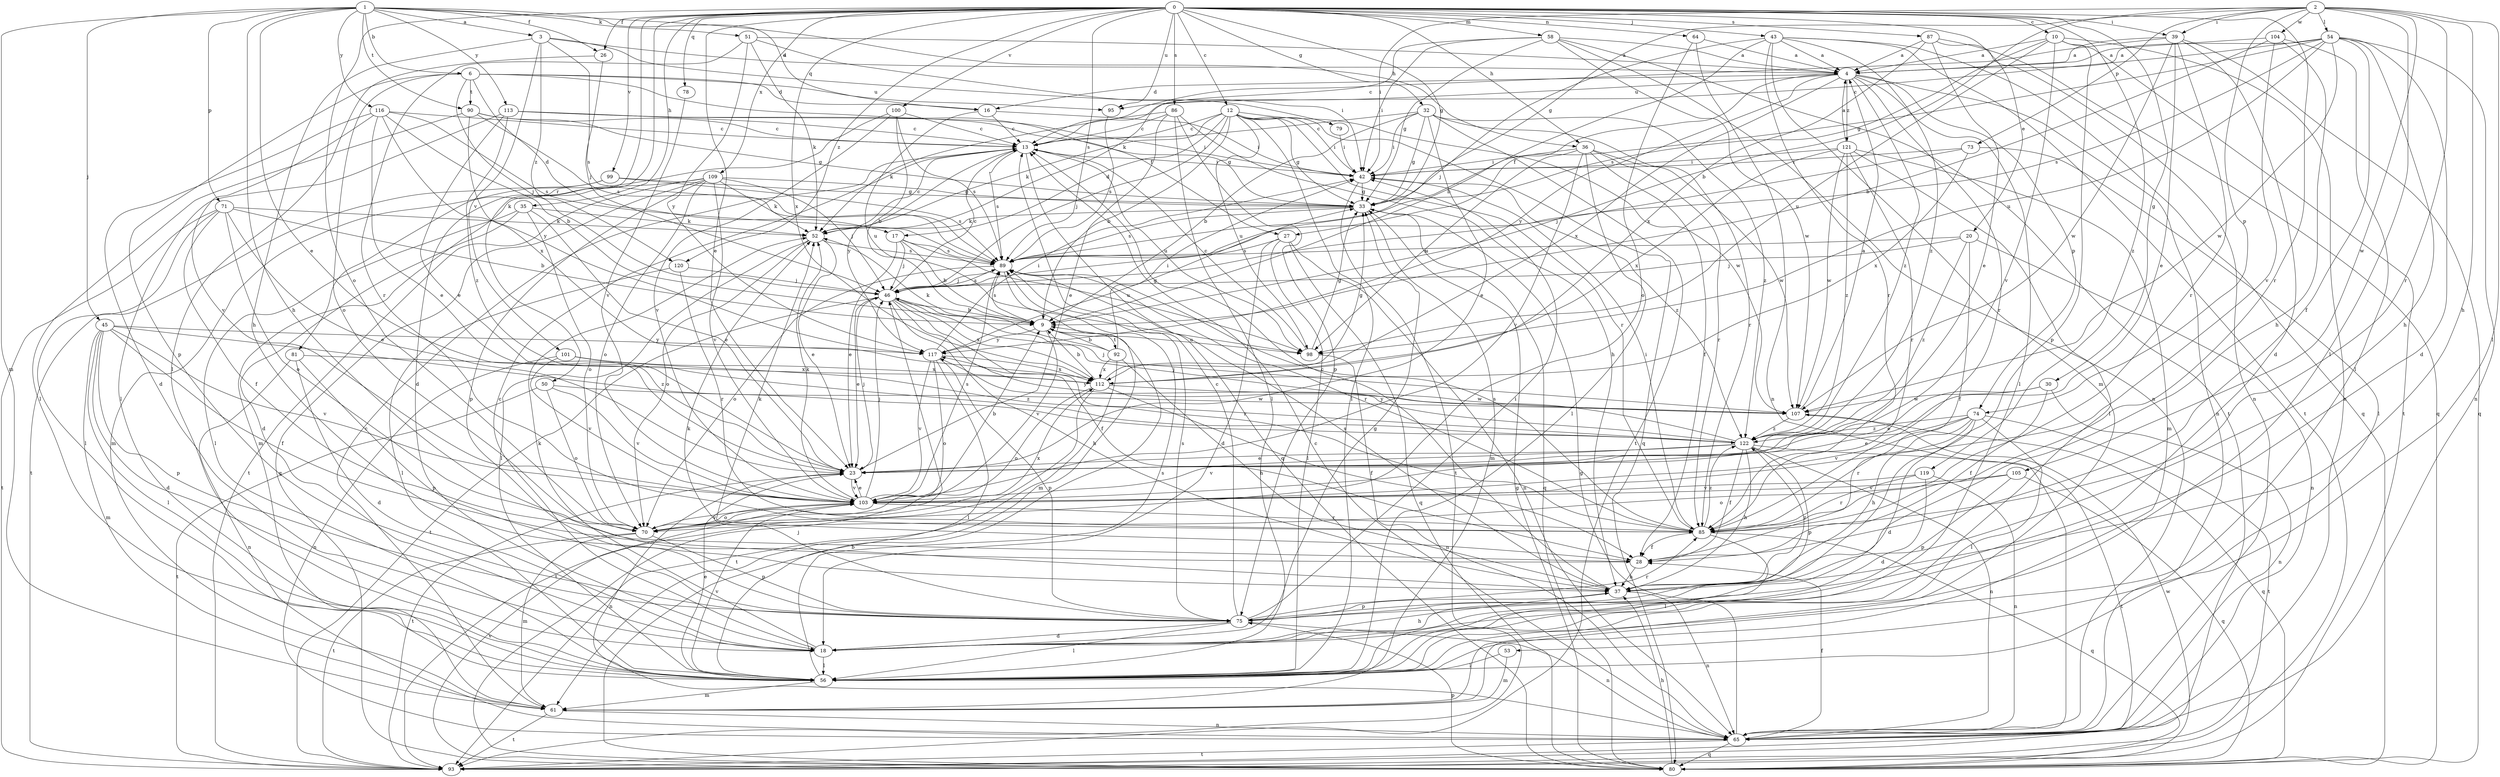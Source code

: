 strict digraph  {
0;
1;
2;
3;
4;
6;
9;
10;
12;
13;
16;
17;
18;
20;
23;
26;
27;
28;
30;
32;
33;
35;
36;
37;
39;
42;
43;
45;
46;
50;
51;
52;
53;
54;
56;
58;
61;
64;
65;
70;
71;
73;
74;
75;
78;
79;
80;
81;
85;
86;
87;
89;
90;
92;
93;
95;
98;
99;
100;
101;
103;
104;
105;
107;
109;
112;
113;
116;
117;
119;
120;
121;
122;
0 -> 10  [label=c];
0 -> 12  [label=c];
0 -> 20  [label=e];
0 -> 23  [label=e];
0 -> 26  [label=f];
0 -> 30  [label=g];
0 -> 32  [label=g];
0 -> 33  [label=g];
0 -> 35  [label=h];
0 -> 36  [label=h];
0 -> 39  [label=i];
0 -> 43  [label=j];
0 -> 50  [label=k];
0 -> 58  [label=m];
0 -> 64  [label=n];
0 -> 70  [label=o];
0 -> 78  [label=q];
0 -> 81  [label=r];
0 -> 85  [label=r];
0 -> 86  [label=s];
0 -> 87  [label=s];
0 -> 89  [label=s];
0 -> 95  [label=u];
0 -> 99  [label=v];
0 -> 100  [label=v];
0 -> 109  [label=x];
0 -> 112  [label=x];
0 -> 119  [label=z];
0 -> 120  [label=z];
1 -> 3  [label=a];
1 -> 6  [label=b];
1 -> 16  [label=d];
1 -> 23  [label=e];
1 -> 26  [label=f];
1 -> 36  [label=h];
1 -> 37  [label=h];
1 -> 45  [label=j];
1 -> 51  [label=k];
1 -> 61  [label=m];
1 -> 71  [label=p];
1 -> 90  [label=t];
1 -> 113  [label=y];
1 -> 116  [label=y];
2 -> 9  [label=b];
2 -> 33  [label=g];
2 -> 37  [label=h];
2 -> 39  [label=i];
2 -> 42  [label=i];
2 -> 53  [label=l];
2 -> 54  [label=l];
2 -> 56  [label=l];
2 -> 73  [label=p];
2 -> 74  [label=p];
2 -> 85  [label=r];
2 -> 104  [label=w];
2 -> 105  [label=w];
3 -> 4  [label=a];
3 -> 37  [label=h];
3 -> 79  [label=q];
3 -> 89  [label=s];
3 -> 101  [label=v];
3 -> 120  [label=z];
4 -> 16  [label=d];
4 -> 27  [label=f];
4 -> 56  [label=l];
4 -> 65  [label=n];
4 -> 74  [label=p];
4 -> 85  [label=r];
4 -> 95  [label=u];
4 -> 112  [label=x];
4 -> 117  [label=y];
4 -> 121  [label=z];
4 -> 122  [label=z];
6 -> 16  [label=d];
6 -> 17  [label=d];
6 -> 27  [label=f];
6 -> 46  [label=j];
6 -> 70  [label=o];
6 -> 75  [label=p];
6 -> 90  [label=t];
6 -> 95  [label=u];
9 -> 89  [label=s];
9 -> 92  [label=t];
9 -> 98  [label=u];
9 -> 103  [label=v];
9 -> 117  [label=y];
10 -> 4  [label=a];
10 -> 65  [label=n];
10 -> 75  [label=p];
10 -> 89  [label=s];
10 -> 93  [label=t];
10 -> 98  [label=u];
10 -> 103  [label=v];
12 -> 9  [label=b];
12 -> 13  [label=c];
12 -> 17  [label=d];
12 -> 33  [label=g];
12 -> 42  [label=i];
12 -> 46  [label=j];
12 -> 52  [label=k];
12 -> 56  [label=l];
12 -> 80  [label=q];
12 -> 85  [label=r];
12 -> 98  [label=u];
12 -> 107  [label=w];
13 -> 42  [label=i];
13 -> 80  [label=q];
13 -> 89  [label=s];
13 -> 98  [label=u];
13 -> 117  [label=y];
16 -> 13  [label=c];
16 -> 42  [label=i];
16 -> 98  [label=u];
17 -> 9  [label=b];
17 -> 23  [label=e];
17 -> 46  [label=j];
17 -> 89  [label=s];
17 -> 98  [label=u];
18 -> 13  [label=c];
18 -> 33  [label=g];
18 -> 37  [label=h];
18 -> 52  [label=k];
18 -> 56  [label=l];
20 -> 28  [label=f];
20 -> 46  [label=j];
20 -> 65  [label=n];
20 -> 89  [label=s];
20 -> 122  [label=z];
23 -> 46  [label=j];
23 -> 65  [label=n];
23 -> 93  [label=t];
23 -> 103  [label=v];
26 -> 46  [label=j];
26 -> 56  [label=l];
27 -> 18  [label=d];
27 -> 56  [label=l];
27 -> 65  [label=n];
27 -> 80  [label=q];
27 -> 89  [label=s];
28 -> 37  [label=h];
28 -> 52  [label=k];
30 -> 23  [label=e];
30 -> 28  [label=f];
30 -> 65  [label=n];
30 -> 107  [label=w];
32 -> 9  [label=b];
32 -> 13  [label=c];
32 -> 23  [label=e];
32 -> 33  [label=g];
32 -> 42  [label=i];
32 -> 85  [label=r];
32 -> 93  [label=t];
32 -> 122  [label=z];
33 -> 52  [label=k];
33 -> 61  [label=m];
33 -> 80  [label=q];
33 -> 89  [label=s];
35 -> 18  [label=d];
35 -> 23  [label=e];
35 -> 52  [label=k];
35 -> 56  [label=l];
35 -> 70  [label=o];
36 -> 28  [label=f];
36 -> 42  [label=i];
36 -> 56  [label=l];
36 -> 85  [label=r];
36 -> 98  [label=u];
36 -> 103  [label=v];
36 -> 107  [label=w];
37 -> 13  [label=c];
37 -> 65  [label=n];
37 -> 75  [label=p];
37 -> 89  [label=s];
37 -> 122  [label=z];
39 -> 4  [label=a];
39 -> 13  [label=c];
39 -> 18  [label=d];
39 -> 23  [label=e];
39 -> 80  [label=q];
39 -> 85  [label=r];
39 -> 107  [label=w];
42 -> 33  [label=g];
42 -> 93  [label=t];
42 -> 122  [label=z];
43 -> 4  [label=a];
43 -> 9  [label=b];
43 -> 46  [label=j];
43 -> 61  [label=m];
43 -> 80  [label=q];
43 -> 85  [label=r];
43 -> 93  [label=t];
43 -> 122  [label=z];
45 -> 18  [label=d];
45 -> 28  [label=f];
45 -> 56  [label=l];
45 -> 61  [label=m];
45 -> 75  [label=p];
45 -> 103  [label=v];
45 -> 117  [label=y];
45 -> 122  [label=z];
46 -> 9  [label=b];
46 -> 13  [label=c];
46 -> 23  [label=e];
46 -> 28  [label=f];
46 -> 37  [label=h];
46 -> 85  [label=r];
46 -> 89  [label=s];
46 -> 93  [label=t];
46 -> 112  [label=x];
50 -> 70  [label=o];
50 -> 93  [label=t];
50 -> 103  [label=v];
50 -> 107  [label=w];
51 -> 4  [label=a];
51 -> 42  [label=i];
51 -> 52  [label=k];
51 -> 85  [label=r];
51 -> 117  [label=y];
52 -> 13  [label=c];
52 -> 23  [label=e];
52 -> 56  [label=l];
52 -> 70  [label=o];
52 -> 89  [label=s];
53 -> 56  [label=l];
53 -> 61  [label=m];
54 -> 4  [label=a];
54 -> 13  [label=c];
54 -> 18  [label=d];
54 -> 28  [label=f];
54 -> 33  [label=g];
54 -> 37  [label=h];
54 -> 65  [label=n];
54 -> 89  [label=s];
54 -> 98  [label=u];
54 -> 107  [label=w];
56 -> 23  [label=e];
56 -> 61  [label=m];
56 -> 89  [label=s];
56 -> 103  [label=v];
58 -> 4  [label=a];
58 -> 33  [label=g];
58 -> 42  [label=i];
58 -> 52  [label=k];
58 -> 65  [label=n];
58 -> 93  [label=t];
58 -> 107  [label=w];
61 -> 13  [label=c];
61 -> 65  [label=n];
61 -> 93  [label=t];
64 -> 4  [label=a];
64 -> 65  [label=n];
64 -> 70  [label=o];
65 -> 13  [label=c];
65 -> 28  [label=f];
65 -> 33  [label=g];
65 -> 80  [label=q];
65 -> 93  [label=t];
70 -> 61  [label=m];
70 -> 75  [label=p];
70 -> 93  [label=t];
70 -> 103  [label=v];
70 -> 112  [label=x];
71 -> 9  [label=b];
71 -> 23  [label=e];
71 -> 28  [label=f];
71 -> 52  [label=k];
71 -> 56  [label=l];
71 -> 70  [label=o];
71 -> 93  [label=t];
73 -> 42  [label=i];
73 -> 46  [label=j];
73 -> 56  [label=l];
73 -> 112  [label=x];
74 -> 18  [label=d];
74 -> 23  [label=e];
74 -> 37  [label=h];
74 -> 56  [label=l];
74 -> 85  [label=r];
74 -> 93  [label=t];
74 -> 103  [label=v];
74 -> 122  [label=z];
75 -> 13  [label=c];
75 -> 18  [label=d];
75 -> 42  [label=i];
75 -> 52  [label=k];
75 -> 56  [label=l];
75 -> 65  [label=n];
75 -> 85  [label=r];
75 -> 89  [label=s];
78 -> 103  [label=v];
79 -> 42  [label=i];
80 -> 9  [label=b];
80 -> 33  [label=g];
80 -> 37  [label=h];
80 -> 46  [label=j];
80 -> 75  [label=p];
80 -> 103  [label=v];
80 -> 107  [label=w];
81 -> 18  [label=d];
81 -> 65  [label=n];
81 -> 75  [label=p];
81 -> 112  [label=x];
85 -> 28  [label=f];
85 -> 42  [label=i];
85 -> 56  [label=l];
85 -> 80  [label=q];
85 -> 89  [label=s];
85 -> 122  [label=z];
86 -> 13  [label=c];
86 -> 23  [label=e];
86 -> 37  [label=h];
86 -> 52  [label=k];
86 -> 56  [label=l];
86 -> 75  [label=p];
87 -> 4  [label=a];
87 -> 23  [label=e];
87 -> 65  [label=n];
87 -> 80  [label=q];
87 -> 112  [label=x];
89 -> 46  [label=j];
89 -> 61  [label=m];
89 -> 70  [label=o];
89 -> 85  [label=r];
90 -> 13  [label=c];
90 -> 33  [label=g];
90 -> 56  [label=l];
90 -> 89  [label=s];
90 -> 112  [label=x];
92 -> 9  [label=b];
92 -> 37  [label=h];
92 -> 42  [label=i];
92 -> 52  [label=k];
92 -> 93  [label=t];
92 -> 112  [label=x];
95 -> 89  [label=s];
98 -> 13  [label=c];
98 -> 33  [label=g];
98 -> 65  [label=n];
99 -> 33  [label=g];
99 -> 61  [label=m];
99 -> 89  [label=s];
99 -> 93  [label=t];
100 -> 9  [label=b];
100 -> 13  [label=c];
100 -> 18  [label=d];
100 -> 89  [label=s];
100 -> 103  [label=v];
101 -> 65  [label=n];
101 -> 103  [label=v];
101 -> 112  [label=x];
101 -> 122  [label=z];
103 -> 9  [label=b];
103 -> 23  [label=e];
103 -> 46  [label=j];
103 -> 52  [label=k];
103 -> 70  [label=o];
103 -> 85  [label=r];
103 -> 89  [label=s];
104 -> 4  [label=a];
104 -> 9  [label=b];
104 -> 37  [label=h];
104 -> 56  [label=l];
104 -> 103  [label=v];
105 -> 70  [label=o];
105 -> 75  [label=p];
105 -> 80  [label=q];
105 -> 103  [label=v];
107 -> 4  [label=a];
107 -> 46  [label=j];
107 -> 80  [label=q];
107 -> 117  [label=y];
107 -> 122  [label=z];
109 -> 33  [label=g];
109 -> 46  [label=j];
109 -> 52  [label=k];
109 -> 61  [label=m];
109 -> 70  [label=o];
109 -> 75  [label=p];
109 -> 80  [label=q];
109 -> 93  [label=t];
109 -> 103  [label=v];
112 -> 9  [label=b];
112 -> 28  [label=f];
112 -> 33  [label=g];
112 -> 70  [label=o];
112 -> 93  [label=t];
112 -> 107  [label=w];
113 -> 13  [label=c];
113 -> 23  [label=e];
113 -> 33  [label=g];
113 -> 42  [label=i];
113 -> 56  [label=l];
113 -> 122  [label=z];
116 -> 9  [label=b];
116 -> 13  [label=c];
116 -> 18  [label=d];
116 -> 23  [label=e];
116 -> 89  [label=s];
116 -> 103  [label=v];
116 -> 117  [label=y];
117 -> 33  [label=g];
117 -> 42  [label=i];
117 -> 56  [label=l];
117 -> 70  [label=o];
117 -> 75  [label=p];
117 -> 103  [label=v];
117 -> 112  [label=x];
119 -> 18  [label=d];
119 -> 65  [label=n];
119 -> 85  [label=r];
119 -> 103  [label=v];
120 -> 46  [label=j];
120 -> 56  [label=l];
120 -> 85  [label=r];
121 -> 4  [label=a];
121 -> 42  [label=i];
121 -> 56  [label=l];
121 -> 61  [label=m];
121 -> 85  [label=r];
121 -> 107  [label=w];
121 -> 112  [label=x];
121 -> 122  [label=z];
122 -> 23  [label=e];
122 -> 28  [label=f];
122 -> 37  [label=h];
122 -> 46  [label=j];
122 -> 65  [label=n];
122 -> 75  [label=p];
122 -> 93  [label=t];
122 -> 103  [label=v];
122 -> 117  [label=y];
}
